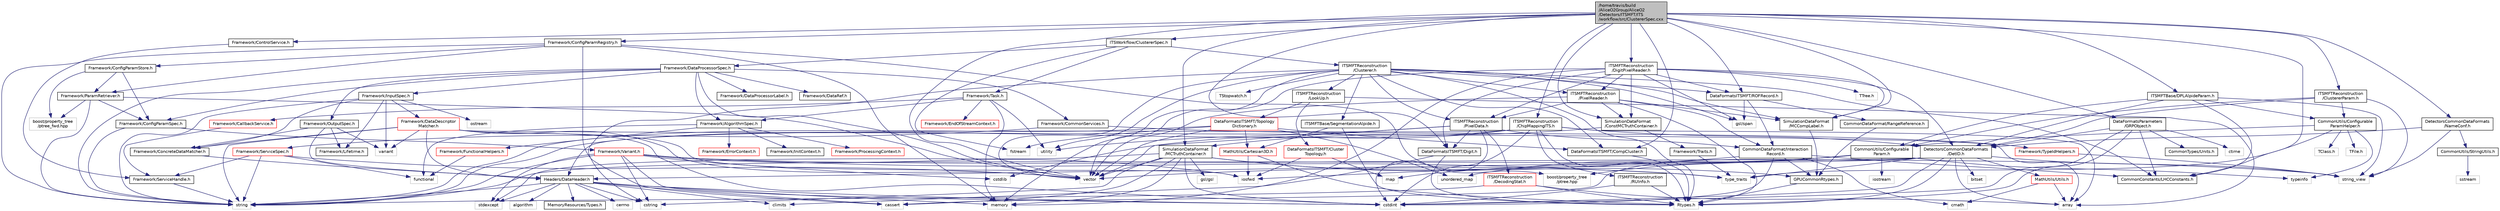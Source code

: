 digraph "/home/travis/build/AliceO2Group/AliceO2/Detectors/ITSMFT/ITS/workflow/src/ClustererSpec.cxx"
{
 // INTERACTIVE_SVG=YES
  bgcolor="transparent";
  edge [fontname="Helvetica",fontsize="10",labelfontname="Helvetica",labelfontsize="10"];
  node [fontname="Helvetica",fontsize="10",shape=record];
  Node0 [label="/home/travis/build\l/AliceO2Group/AliceO2\l/Detectors/ITSMFT/ITS\l/workflow/src/ClustererSpec.cxx",height=0.2,width=0.4,color="black", fillcolor="grey75", style="filled", fontcolor="black"];
  Node0 -> Node1 [color="midnightblue",fontsize="10",style="solid",fontname="Helvetica"];
  Node1 [label="vector",height=0.2,width=0.4,color="grey75"];
  Node0 -> Node2 [color="midnightblue",fontsize="10",style="solid",fontname="Helvetica"];
  Node2 [label="Framework/ControlService.h",height=0.2,width=0.4,color="black",URL="$d2/d43/ControlService_8h.html"];
  Node2 -> Node3 [color="midnightblue",fontsize="10",style="solid",fontname="Helvetica"];
  Node3 [label="Framework/ServiceHandle.h",height=0.2,width=0.4,color="black",URL="$d3/d28/ServiceHandle_8h.html"];
  Node3 -> Node4 [color="midnightblue",fontsize="10",style="solid",fontname="Helvetica"];
  Node4 [label="string",height=0.2,width=0.4,color="grey75"];
  Node0 -> Node5 [color="midnightblue",fontsize="10",style="solid",fontname="Helvetica"];
  Node5 [label="Framework/ConfigParamRegistry.h",height=0.2,width=0.4,color="black",URL="$de/dc6/ConfigParamRegistry_8h.html"];
  Node5 -> Node6 [color="midnightblue",fontsize="10",style="solid",fontname="Helvetica"];
  Node6 [label="Framework/ParamRetriever.h",height=0.2,width=0.4,color="black",URL="$df/d72/ParamRetriever_8h.html"];
  Node6 -> Node7 [color="midnightblue",fontsize="10",style="solid",fontname="Helvetica"];
  Node7 [label="Framework/ConfigParamSpec.h",height=0.2,width=0.4,color="black",URL="$d0/d1c/ConfigParamSpec_8h.html"];
  Node7 -> Node8 [color="midnightblue",fontsize="10",style="solid",fontname="Helvetica"];
  Node8 [label="Framework/Variant.h",height=0.2,width=0.4,color="red",URL="$de/d56/Variant_8h.html"];
  Node8 -> Node9 [color="midnightblue",fontsize="10",style="solid",fontname="Helvetica"];
  Node9 [label="type_traits",height=0.2,width=0.4,color="grey75"];
  Node8 -> Node10 [color="midnightblue",fontsize="10",style="solid",fontname="Helvetica"];
  Node10 [label="cstring",height=0.2,width=0.4,color="grey75"];
  Node8 -> Node11 [color="midnightblue",fontsize="10",style="solid",fontname="Helvetica"];
  Node11 [label="cstdint",height=0.2,width=0.4,color="grey75"];
  Node8 -> Node12 [color="midnightblue",fontsize="10",style="solid",fontname="Helvetica"];
  Node12 [label="cstdlib",height=0.2,width=0.4,color="grey75"];
  Node8 -> Node13 [color="midnightblue",fontsize="10",style="solid",fontname="Helvetica"];
  Node13 [label="stdexcept",height=0.2,width=0.4,color="grey75"];
  Node8 -> Node14 [color="midnightblue",fontsize="10",style="solid",fontname="Helvetica"];
  Node14 [label="iosfwd",height=0.2,width=0.4,color="grey75"];
  Node8 -> Node16 [color="midnightblue",fontsize="10",style="solid",fontname="Helvetica"];
  Node16 [label="string_view",height=0.2,width=0.4,color="grey75"];
  Node8 -> Node4 [color="midnightblue",fontsize="10",style="solid",fontname="Helvetica"];
  Node7 -> Node4 [color="midnightblue",fontsize="10",style="solid",fontname="Helvetica"];
  Node6 -> Node17 [color="midnightblue",fontsize="10",style="solid",fontname="Helvetica"];
  Node17 [label="boost/property_tree\l/ptree_fwd.hpp",height=0.2,width=0.4,color="grey75"];
  Node6 -> Node4 [color="midnightblue",fontsize="10",style="solid",fontname="Helvetica"];
  Node6 -> Node1 [color="midnightblue",fontsize="10",style="solid",fontname="Helvetica"];
  Node5 -> Node18 [color="midnightblue",fontsize="10",style="solid",fontname="Helvetica"];
  Node18 [label="Framework/ConfigParamStore.h",height=0.2,width=0.4,color="black",URL="$dd/daf/ConfigParamStore_8h.html"];
  Node18 -> Node6 [color="midnightblue",fontsize="10",style="solid",fontname="Helvetica"];
  Node18 -> Node7 [color="midnightblue",fontsize="10",style="solid",fontname="Helvetica"];
  Node18 -> Node17 [color="midnightblue",fontsize="10",style="solid",fontname="Helvetica"];
  Node5 -> Node19 [color="midnightblue",fontsize="10",style="solid",fontname="Helvetica"];
  Node19 [label="boost/property_tree\l/ptree.hpp",height=0.2,width=0.4,color="grey75"];
  Node5 -> Node20 [color="midnightblue",fontsize="10",style="solid",fontname="Helvetica"];
  Node20 [label="memory",height=0.2,width=0.4,color="grey75"];
  Node5 -> Node4 [color="midnightblue",fontsize="10",style="solid",fontname="Helvetica"];
  Node5 -> Node21 [color="midnightblue",fontsize="10",style="solid",fontname="Helvetica"];
  Node21 [label="cassert",height=0.2,width=0.4,color="grey75"];
  Node0 -> Node22 [color="midnightblue",fontsize="10",style="solid",fontname="Helvetica"];
  Node22 [label="ITSWorkflow/ClustererSpec.h",height=0.2,width=0.4,color="black",URL="$d4/dcc/ITSMFT_2ITS_2workflow_2include_2ITSWorkflow_2ClustererSpec_8h.html"];
  Node22 -> Node23 [color="midnightblue",fontsize="10",style="solid",fontname="Helvetica"];
  Node23 [label="fstream",height=0.2,width=0.4,color="grey75"];
  Node22 -> Node24 [color="midnightblue",fontsize="10",style="solid",fontname="Helvetica"];
  Node24 [label="ITSMFTReconstruction\l/Clusterer.h",height=0.2,width=0.4,color="black",URL="$d6/d04/ITSMFT_2common_2reconstruction_2include_2ITSMFTReconstruction_2Clusterer_8h.html"];
  Node24 -> Node25 [color="midnightblue",fontsize="10",style="solid",fontname="Helvetica"];
  Node25 [label="utility",height=0.2,width=0.4,color="grey75"];
  Node24 -> Node1 [color="midnightblue",fontsize="10",style="solid",fontname="Helvetica"];
  Node24 -> Node10 [color="midnightblue",fontsize="10",style="solid",fontname="Helvetica"];
  Node24 -> Node20 [color="midnightblue",fontsize="10",style="solid",fontname="Helvetica"];
  Node24 -> Node26 [color="midnightblue",fontsize="10",style="solid",fontname="Helvetica"];
  Node26 [label="gsl/span",height=0.2,width=0.4,color="grey75"];
  Node24 -> Node27 [color="midnightblue",fontsize="10",style="solid",fontname="Helvetica"];
  Node27 [label="ITSMFTBase/SegmentationAlpide.h",height=0.2,width=0.4,color="black",URL="$d3/dba/SegmentationAlpide_8h.html",tooltip="Definition of the SegmentationAlpide class. "];
  Node27 -> Node28 [color="midnightblue",fontsize="10",style="solid",fontname="Helvetica"];
  Node28 [label="Rtypes.h",height=0.2,width=0.4,color="grey75"];
  Node27 -> Node29 [color="midnightblue",fontsize="10",style="solid",fontname="Helvetica"];
  Node29 [label="MathUtils/Cartesian3D.h",height=0.2,width=0.4,color="red",URL="$dd/d76/Cartesian3D_8h.html"];
  Node29 -> Node28 [color="midnightblue",fontsize="10",style="solid",fontname="Helvetica"];
  Node29 -> Node14 [color="midnightblue",fontsize="10",style="solid",fontname="Helvetica"];
  Node24 -> Node39 [color="midnightblue",fontsize="10",style="solid",fontname="Helvetica"];
  Node39 [label="DataFormatsITSMFT/CompCluster.h",height=0.2,width=0.4,color="black",URL="$df/de4/CompCluster_8h.html",tooltip="Definition of the ITSMFT compact cluster. "];
  Node39 -> Node28 [color="midnightblue",fontsize="10",style="solid",fontname="Helvetica"];
  Node24 -> Node40 [color="midnightblue",fontsize="10",style="solid",fontname="Helvetica"];
  Node40 [label="DataFormatsITSMFT/ROFRecord.h",height=0.2,width=0.4,color="black",URL="$d0/dc6/ITSMFT_2common_2include_2DataFormatsITSMFT_2ROFRecord_8h.html"];
  Node40 -> Node41 [color="midnightblue",fontsize="10",style="solid",fontname="Helvetica"];
  Node41 [label="CommonDataFormat/RangeReference.h",height=0.2,width=0.4,color="black",URL="$de/d64/RangeReference_8h.html",tooltip="Class to refer to the 1st entry and N elements of some group in the continuous container. "];
  Node41 -> Node42 [color="midnightblue",fontsize="10",style="solid",fontname="Helvetica"];
  Node42 [label="GPUCommonRtypes.h",height=0.2,width=0.4,color="black",URL="$d2/d45/GPUCommonRtypes_8h.html"];
  Node42 -> Node28 [color="midnightblue",fontsize="10",style="solid",fontname="Helvetica"];
  Node40 -> Node43 [color="midnightblue",fontsize="10",style="solid",fontname="Helvetica"];
  Node43 [label="CommonDataFormat/Interaction\lRecord.h",height=0.2,width=0.4,color="black",URL="$d9/d80/InteractionRecord_8h.html"];
  Node43 -> Node42 [color="midnightblue",fontsize="10",style="solid",fontname="Helvetica"];
  Node43 -> Node14 [color="midnightblue",fontsize="10",style="solid",fontname="Helvetica"];
  Node43 -> Node11 [color="midnightblue",fontsize="10",style="solid",fontname="Helvetica"];
  Node43 -> Node44 [color="midnightblue",fontsize="10",style="solid",fontname="Helvetica"];
  Node44 [label="cmath",height=0.2,width=0.4,color="grey75"];
  Node43 -> Node45 [color="midnightblue",fontsize="10",style="solid",fontname="Helvetica"];
  Node45 [label="CommonConstants/LHCConstants.h",height=0.2,width=0.4,color="black",URL="$d4/dc6/LHCConstants_8h.html",tooltip="Header to collect LHC related constants. "];
  Node40 -> Node26 [color="midnightblue",fontsize="10",style="solid",fontname="Helvetica"];
  Node24 -> Node46 [color="midnightblue",fontsize="10",style="solid",fontname="Helvetica"];
  Node46 [label="ITSMFTReconstruction\l/PixelReader.h",height=0.2,width=0.4,color="black",URL="$df/d2e/PixelReader_8h.html",tooltip="Abstract class for Alpide data reader class. "];
  Node46 -> Node28 [color="midnightblue",fontsize="10",style="solid",fontname="Helvetica"];
  Node46 -> Node47 [color="midnightblue",fontsize="10",style="solid",fontname="Helvetica"];
  Node47 [label="ITSMFTReconstruction\l/PixelData.h",height=0.2,width=0.4,color="black",URL="$da/d8d/PixelData_8h.html",tooltip="Transient data classes for single pixel and set of pixels from current chip. "];
  Node47 -> Node48 [color="midnightblue",fontsize="10",style="solid",fontname="Helvetica"];
  Node48 [label="DataFormatsITSMFT/Digit.h",height=0.2,width=0.4,color="black",URL="$d3/d1e/DataFormats_2Detectors_2ITSMFT_2common_2include_2DataFormatsITSMFT_2Digit_8h.html"];
  Node48 -> Node28 [color="midnightblue",fontsize="10",style="solid",fontname="Helvetica"];
  Node48 -> Node49 [color="midnightblue",fontsize="10",style="solid",fontname="Helvetica"];
  Node49 [label="climits",height=0.2,width=0.4,color="grey75"];
  Node47 -> Node43 [color="midnightblue",fontsize="10",style="solid",fontname="Helvetica"];
  Node47 -> Node50 [color="midnightblue",fontsize="10",style="solid",fontname="Helvetica"];
  Node50 [label="ITSMFTReconstruction\l/DecodingStat.h",height=0.2,width=0.4,color="red",URL="$dc/dc5/DecodingStat_8h.html",tooltip="Alpide Chip and GBT link decoding statistics. "];
  Node50 -> Node4 [color="midnightblue",fontsize="10",style="solid",fontname="Helvetica"];
  Node50 -> Node51 [color="midnightblue",fontsize="10",style="solid",fontname="Helvetica"];
  Node51 [label="array",height=0.2,width=0.4,color="grey75"];
  Node50 -> Node28 [color="midnightblue",fontsize="10",style="solid",fontname="Helvetica"];
  Node47 -> Node1 [color="midnightblue",fontsize="10",style="solid",fontname="Helvetica"];
  Node47 -> Node25 [color="midnightblue",fontsize="10",style="solid",fontname="Helvetica"];
  Node47 -> Node11 [color="midnightblue",fontsize="10",style="solid",fontname="Helvetica"];
  Node46 -> Node53 [color="midnightblue",fontsize="10",style="solid",fontname="Helvetica"];
  Node53 [label="SimulationDataFormat\l/MCCompLabel.h",height=0.2,width=0.4,color="black",URL="$d7/dcd/MCCompLabel_8h.html"];
  Node53 -> Node42 [color="midnightblue",fontsize="10",style="solid",fontname="Helvetica"];
  Node46 -> Node54 [color="midnightblue",fontsize="10",style="solid",fontname="Helvetica"];
  Node54 [label="SimulationDataFormat\l/ConstMCTruthContainer.h",height=0.2,width=0.4,color="black",URL="$d1/da6/ConstMCTruthContainer_8h.html",tooltip="A const (ready only) version of MCTruthContainer. "];
  Node54 -> Node55 [color="midnightblue",fontsize="10",style="solid",fontname="Helvetica"];
  Node55 [label="SimulationDataFormat\l/MCTruthContainer.h",height=0.2,width=0.4,color="black",URL="$db/d14/MCTruthContainer_8h.html",tooltip="Definition of a container to keep Monte Carlo truth external to simulation objects. "];
  Node55 -> Node42 [color="midnightblue",fontsize="10",style="solid",fontname="Helvetica"];
  Node55 -> Node11 [color="midnightblue",fontsize="10",style="solid",fontname="Helvetica"];
  Node55 -> Node21 [color="midnightblue",fontsize="10",style="solid",fontname="Helvetica"];
  Node55 -> Node13 [color="midnightblue",fontsize="10",style="solid",fontname="Helvetica"];
  Node55 -> Node56 [color="midnightblue",fontsize="10",style="solid",fontname="Helvetica"];
  Node56 [label="gsl/gsl",height=0.2,width=0.4,color="grey75"];
  Node55 -> Node9 [color="midnightblue",fontsize="10",style="solid",fontname="Helvetica"];
  Node55 -> Node10 [color="midnightblue",fontsize="10",style="solid",fontname="Helvetica"];
  Node55 -> Node20 [color="midnightblue",fontsize="10",style="solid",fontname="Helvetica"];
  Node55 -> Node1 [color="midnightblue",fontsize="10",style="solid",fontname="Helvetica"];
  Node54 -> Node57 [color="midnightblue",fontsize="10",style="solid",fontname="Helvetica"];
  Node57 [label="Framework/Traits.h",height=0.2,width=0.4,color="black",URL="$db/d31/Traits_8h.html"];
  Node57 -> Node9 [color="midnightblue",fontsize="10",style="solid",fontname="Helvetica"];
  Node46 -> Node43 [color="midnightblue",fontsize="10",style="solid",fontname="Helvetica"];
  Node46 -> Node1 [color="midnightblue",fontsize="10",style="solid",fontname="Helvetica"];
  Node24 -> Node47 [color="midnightblue",fontsize="10",style="solid",fontname="Helvetica"];
  Node24 -> Node58 [color="midnightblue",fontsize="10",style="solid",fontname="Helvetica"];
  Node58 [label="ITSMFTReconstruction\l/LookUp.h",height=0.2,width=0.4,color="black",URL="$df/ddf/LookUp_8h.html",tooltip="Definition of the LookUp class. "];
  Node58 -> Node51 [color="midnightblue",fontsize="10",style="solid",fontname="Helvetica"];
  Node58 -> Node59 [color="midnightblue",fontsize="10",style="solid",fontname="Helvetica"];
  Node59 [label="DataFormatsITSMFT/Cluster\lTopology.h",height=0.2,width=0.4,color="red",URL="$d8/ddb/ClusterTopology_8h.html",tooltip="Definition of the ClusterTopology class. "];
  Node59 -> Node61 [color="midnightblue",fontsize="10",style="solid",fontname="Helvetica"];
  Node61 [label="map",height=0.2,width=0.4,color="grey75"];
  Node59 -> Node14 [color="midnightblue",fontsize="10",style="solid",fontname="Helvetica"];
  Node58 -> Node62 [color="midnightblue",fontsize="10",style="solid",fontname="Helvetica"];
  Node62 [label="DataFormatsITSMFT/Topology\lDictionary.h",height=0.2,width=0.4,color="red",URL="$d1/d08/TopologyDictionary_8h.html",tooltip="Definition of the ClusterTopology class. "];
  Node62 -> Node23 [color="midnightblue",fontsize="10",style="solid",fontname="Helvetica"];
  Node62 -> Node4 [color="midnightblue",fontsize="10",style="solid",fontname="Helvetica"];
  Node62 -> Node65 [color="midnightblue",fontsize="10",style="solid",fontname="Helvetica"];
  Node65 [label="unordered_map",height=0.2,width=0.4,color="grey75"];
  Node62 -> Node1 [color="midnightblue",fontsize="10",style="solid",fontname="Helvetica"];
  Node62 -> Node29 [color="midnightblue",fontsize="10",style="solid",fontname="Helvetica"];
  Node62 -> Node39 [color="midnightblue",fontsize="10",style="solid",fontname="Helvetica"];
  Node24 -> Node53 [color="midnightblue",fontsize="10",style="solid",fontname="Helvetica"];
  Node24 -> Node45 [color="midnightblue",fontsize="10",style="solid",fontname="Helvetica"];
  Node24 -> Node28 [color="midnightblue",fontsize="10",style="solid",fontname="Helvetica"];
  Node24 -> Node67 [color="midnightblue",fontsize="10",style="solid",fontname="Helvetica"];
  Node67 [label="TStopwatch.h",height=0.2,width=0.4,color="grey75"];
  Node22 -> Node68 [color="midnightblue",fontsize="10",style="solid",fontname="Helvetica"];
  Node68 [label="Framework/DataProcessorSpec.h",height=0.2,width=0.4,color="black",URL="$d0/df4/DataProcessorSpec_8h.html"];
  Node68 -> Node69 [color="midnightblue",fontsize="10",style="solid",fontname="Helvetica"];
  Node69 [label="Framework/AlgorithmSpec.h",height=0.2,width=0.4,color="black",URL="$d0/d14/AlgorithmSpec_8h.html"];
  Node69 -> Node70 [color="midnightblue",fontsize="10",style="solid",fontname="Helvetica"];
  Node70 [label="Framework/ProcessingContext.h",height=0.2,width=0.4,color="red",URL="$de/d6a/ProcessingContext_8h.html"];
  Node69 -> Node161 [color="midnightblue",fontsize="10",style="solid",fontname="Helvetica"];
  Node161 [label="Framework/ErrorContext.h",height=0.2,width=0.4,color="red",URL="$d7/dad/ErrorContext_8h.html"];
  Node69 -> Node162 [color="midnightblue",fontsize="10",style="solid",fontname="Helvetica"];
  Node162 [label="Framework/InitContext.h",height=0.2,width=0.4,color="black",URL="$d4/d2b/InitContext_8h.html"];
  Node69 -> Node163 [color="midnightblue",fontsize="10",style="solid",fontname="Helvetica"];
  Node163 [label="Framework/FunctionalHelpers.h",height=0.2,width=0.4,color="red",URL="$de/d9b/FunctionalHelpers_8h.html"];
  Node163 -> Node132 [color="midnightblue",fontsize="10",style="solid",fontname="Helvetica"];
  Node132 [label="functional",height=0.2,width=0.4,color="grey75"];
  Node69 -> Node132 [color="midnightblue",fontsize="10",style="solid",fontname="Helvetica"];
  Node68 -> Node7 [color="midnightblue",fontsize="10",style="solid",fontname="Helvetica"];
  Node68 -> Node165 [color="midnightblue",fontsize="10",style="solid",fontname="Helvetica"];
  Node165 [label="Framework/DataProcessorLabel.h",height=0.2,width=0.4,color="black",URL="$d1/df2/DataProcessorLabel_8h.html"];
  Node68 -> Node72 [color="midnightblue",fontsize="10",style="solid",fontname="Helvetica"];
  Node72 [label="Framework/DataRef.h",height=0.2,width=0.4,color="black",URL="$d5/dfb/DataRef_8h.html"];
  Node68 -> Node108 [color="midnightblue",fontsize="10",style="solid",fontname="Helvetica"];
  Node108 [label="Framework/InputSpec.h",height=0.2,width=0.4,color="black",URL="$d5/d3f/InputSpec_8h.html"];
  Node108 -> Node105 [color="midnightblue",fontsize="10",style="solid",fontname="Helvetica"];
  Node105 [label="Framework/Lifetime.h",height=0.2,width=0.4,color="black",URL="$dc/dca/Lifetime_8h.html"];
  Node108 -> Node106 [color="midnightblue",fontsize="10",style="solid",fontname="Helvetica"];
  Node106 [label="Framework/ConcreteDataMatcher.h",height=0.2,width=0.4,color="black",URL="$d0/d1b/ConcreteDataMatcher_8h.html"];
  Node106 -> Node102 [color="midnightblue",fontsize="10",style="solid",fontname="Helvetica"];
  Node102 [label="Headers/DataHeader.h",height=0.2,width=0.4,color="black",URL="$dc/dcd/DataHeader_8h.html"];
  Node102 -> Node11 [color="midnightblue",fontsize="10",style="solid",fontname="Helvetica"];
  Node102 -> Node20 [color="midnightblue",fontsize="10",style="solid",fontname="Helvetica"];
  Node102 -> Node21 [color="midnightblue",fontsize="10",style="solid",fontname="Helvetica"];
  Node102 -> Node10 [color="midnightblue",fontsize="10",style="solid",fontname="Helvetica"];
  Node102 -> Node103 [color="midnightblue",fontsize="10",style="solid",fontname="Helvetica"];
  Node103 [label="algorithm",height=0.2,width=0.4,color="grey75"];
  Node102 -> Node13 [color="midnightblue",fontsize="10",style="solid",fontname="Helvetica"];
  Node102 -> Node4 [color="midnightblue",fontsize="10",style="solid",fontname="Helvetica"];
  Node102 -> Node49 [color="midnightblue",fontsize="10",style="solid",fontname="Helvetica"];
  Node102 -> Node83 [color="midnightblue",fontsize="10",style="solid",fontname="Helvetica"];
  Node83 [label="MemoryResources/Types.h",height=0.2,width=0.4,color="black",URL="$d7/df8/Types_8h.html"];
  Node102 -> Node104 [color="midnightblue",fontsize="10",style="solid",fontname="Helvetica"];
  Node104 [label="cerrno",height=0.2,width=0.4,color="grey75"];
  Node108 -> Node109 [color="midnightblue",fontsize="10",style="solid",fontname="Helvetica"];
  Node109 [label="Framework/DataDescriptor\lMatcher.h",height=0.2,width=0.4,color="red",URL="$d3/da3/DataDescriptorMatcher_8h.html"];
  Node109 -> Node106 [color="midnightblue",fontsize="10",style="solid",fontname="Helvetica"];
  Node109 -> Node102 [color="midnightblue",fontsize="10",style="solid",fontname="Helvetica"];
  Node109 -> Node51 [color="midnightblue",fontsize="10",style="solid",fontname="Helvetica"];
  Node109 -> Node11 [color="midnightblue",fontsize="10",style="solid",fontname="Helvetica"];
  Node109 -> Node14 [color="midnightblue",fontsize="10",style="solid",fontname="Helvetica"];
  Node109 -> Node4 [color="midnightblue",fontsize="10",style="solid",fontname="Helvetica"];
  Node109 -> Node107 [color="midnightblue",fontsize="10",style="solid",fontname="Helvetica"];
  Node107 [label="variant",height=0.2,width=0.4,color="grey75"];
  Node109 -> Node1 [color="midnightblue",fontsize="10",style="solid",fontname="Helvetica"];
  Node108 -> Node4 [color="midnightblue",fontsize="10",style="solid",fontname="Helvetica"];
  Node108 -> Node124 [color="midnightblue",fontsize="10",style="solid",fontname="Helvetica"];
  Node124 [label="ostream",height=0.2,width=0.4,color="grey75"];
  Node108 -> Node107 [color="midnightblue",fontsize="10",style="solid",fontname="Helvetica"];
  Node68 -> Node101 [color="midnightblue",fontsize="10",style="solid",fontname="Helvetica"];
  Node101 [label="Framework/OutputSpec.h",height=0.2,width=0.4,color="black",URL="$db/d2d/OutputSpec_8h.html"];
  Node101 -> Node102 [color="midnightblue",fontsize="10",style="solid",fontname="Helvetica"];
  Node101 -> Node105 [color="midnightblue",fontsize="10",style="solid",fontname="Helvetica"];
  Node101 -> Node106 [color="midnightblue",fontsize="10",style="solid",fontname="Helvetica"];
  Node101 -> Node107 [color="midnightblue",fontsize="10",style="solid",fontname="Helvetica"];
  Node68 -> Node166 [color="midnightblue",fontsize="10",style="solid",fontname="Helvetica"];
  Node166 [label="Framework/CommonServices.h",height=0.2,width=0.4,color="black",URL="$d8/d02/CommonServices_8h.html"];
  Node166 -> Node152 [color="midnightblue",fontsize="10",style="solid",fontname="Helvetica"];
  Node152 [label="Framework/ServiceSpec.h",height=0.2,width=0.4,color="red",URL="$d4/d61/ServiceSpec_8h.html"];
  Node152 -> Node3 [color="midnightblue",fontsize="10",style="solid",fontname="Helvetica"];
  Node152 -> Node132 [color="midnightblue",fontsize="10",style="solid",fontname="Helvetica"];
  Node152 -> Node4 [color="midnightblue",fontsize="10",style="solid",fontname="Helvetica"];
  Node152 -> Node1 [color="midnightblue",fontsize="10",style="solid",fontname="Helvetica"];
  Node166 -> Node155 [color="midnightblue",fontsize="10",style="solid",fontname="Helvetica"];
  Node155 [label="Framework/TypeIdHelpers.h",height=0.2,width=0.4,color="red",URL="$d2/d9a/TypeIdHelpers_8h.html"];
  Node155 -> Node16 [color="midnightblue",fontsize="10",style="solid",fontname="Helvetica"];
  Node68 -> Node4 [color="midnightblue",fontsize="10",style="solid",fontname="Helvetica"];
  Node68 -> Node1 [color="midnightblue",fontsize="10",style="solid",fontname="Helvetica"];
  Node22 -> Node167 [color="midnightblue",fontsize="10",style="solid",fontname="Helvetica"];
  Node167 [label="Framework/Task.h",height=0.2,width=0.4,color="black",URL="$df/d4f/Task_8h.html"];
  Node167 -> Node69 [color="midnightblue",fontsize="10",style="solid",fontname="Helvetica"];
  Node167 -> Node168 [color="midnightblue",fontsize="10",style="solid",fontname="Helvetica"];
  Node168 [label="Framework/CallbackService.h",height=0.2,width=0.4,color="red",URL="$d9/d7f/CallbackService_8h.html"];
  Node168 -> Node3 [color="midnightblue",fontsize="10",style="solid",fontname="Helvetica"];
  Node167 -> Node171 [color="midnightblue",fontsize="10",style="solid",fontname="Helvetica"];
  Node171 [label="Framework/EndOfStreamContext.h",height=0.2,width=0.4,color="red",URL="$d0/d77/EndOfStreamContext_8h.html"];
  Node167 -> Node25 [color="midnightblue",fontsize="10",style="solid",fontname="Helvetica"];
  Node167 -> Node20 [color="midnightblue",fontsize="10",style="solid",fontname="Helvetica"];
  Node0 -> Node48 [color="midnightblue",fontsize="10",style="solid",fontname="Helvetica"];
  Node0 -> Node172 [color="midnightblue",fontsize="10",style="solid",fontname="Helvetica"];
  Node172 [label="ITSMFTReconstruction\l/ChipMappingITS.h",height=0.2,width=0.4,color="black",URL="$d3/d57/ChipMappingITS_8h.html"];
  Node172 -> Node28 [color="midnightblue",fontsize="10",style="solid",fontname="Helvetica"];
  Node172 -> Node51 [color="midnightblue",fontsize="10",style="solid",fontname="Helvetica"];
  Node172 -> Node12 [color="midnightblue",fontsize="10",style="solid",fontname="Helvetica"];
  Node172 -> Node11 [color="midnightblue",fontsize="10",style="solid",fontname="Helvetica"];
  Node172 -> Node4 [color="midnightblue",fontsize="10",style="solid",fontname="Helvetica"];
  Node172 -> Node102 [color="midnightblue",fontsize="10",style="solid",fontname="Helvetica"];
  Node172 -> Node173 [color="midnightblue",fontsize="10",style="solid",fontname="Helvetica"];
  Node173 [label="ITSMFTReconstruction\l/RUInfo.h",height=0.2,width=0.4,color="black",URL="$dc/dd8/RUInfo_8h.html"];
  Node173 -> Node28 [color="midnightblue",fontsize="10",style="solid",fontname="Helvetica"];
  Node173 -> Node11 [color="midnightblue",fontsize="10",style="solid",fontname="Helvetica"];
  Node172 -> Node174 [color="midnightblue",fontsize="10",style="solid",fontname="Helvetica"];
  Node174 [label="DetectorsCommonDataFormats\l/DetID.h",height=0.2,width=0.4,color="black",URL="$d6/d31/DetID_8h.html"];
  Node174 -> Node28 [color="midnightblue",fontsize="10",style="solid",fontname="Helvetica"];
  Node174 -> Node51 [color="midnightblue",fontsize="10",style="solid",fontname="Helvetica"];
  Node174 -> Node175 [color="midnightblue",fontsize="10",style="solid",fontname="Helvetica"];
  Node175 [label="bitset",height=0.2,width=0.4,color="grey75"];
  Node174 -> Node21 [color="midnightblue",fontsize="10",style="solid",fontname="Helvetica"];
  Node174 -> Node11 [color="midnightblue",fontsize="10",style="solid",fontname="Helvetica"];
  Node174 -> Node16 [color="midnightblue",fontsize="10",style="solid",fontname="Helvetica"];
  Node174 -> Node4 [color="midnightblue",fontsize="10",style="solid",fontname="Helvetica"];
  Node174 -> Node9 [color="midnightblue",fontsize="10",style="solid",fontname="Helvetica"];
  Node174 -> Node176 [color="midnightblue",fontsize="10",style="solid",fontname="Helvetica"];
  Node176 [label="MathUtils/Utils.h",height=0.2,width=0.4,color="red",URL="$d9/d52/Common_2MathUtils_2include_2MathUtils_2Utils_8h.html"];
  Node176 -> Node51 [color="midnightblue",fontsize="10",style="solid",fontname="Helvetica"];
  Node176 -> Node44 [color="midnightblue",fontsize="10",style="solid",fontname="Helvetica"];
  Node174 -> Node102 [color="midnightblue",fontsize="10",style="solid",fontname="Helvetica"];
  Node0 -> Node182 [color="midnightblue",fontsize="10",style="solid",fontname="Helvetica"];
  Node182 [label="ITSMFTReconstruction\l/ClustererParam.h",height=0.2,width=0.4,color="black",URL="$da/d0b/ClustererParam_8h.html",tooltip="Definition of the ITS/MFT clusterer settings. "];
  Node182 -> Node174 [color="midnightblue",fontsize="10",style="solid",fontname="Helvetica"];
  Node182 -> Node183 [color="midnightblue",fontsize="10",style="solid",fontname="Helvetica"];
  Node183 [label="CommonUtils/Configurable\lParam.h",height=0.2,width=0.4,color="black",URL="$db/d2c/ConfigurableParam_8h.html"];
  Node183 -> Node1 [color="midnightblue",fontsize="10",style="solid",fontname="Helvetica"];
  Node183 -> Node61 [color="midnightblue",fontsize="10",style="solid",fontname="Helvetica"];
  Node183 -> Node65 [color="midnightblue",fontsize="10",style="solid",fontname="Helvetica"];
  Node183 -> Node19 [color="midnightblue",fontsize="10",style="solid",fontname="Helvetica"];
  Node183 -> Node157 [color="midnightblue",fontsize="10",style="solid",fontname="Helvetica"];
  Node157 [label="typeinfo",height=0.2,width=0.4,color="grey75"];
  Node183 -> Node184 [color="midnightblue",fontsize="10",style="solid",fontname="Helvetica"];
  Node184 [label="iostream",height=0.2,width=0.4,color="grey75"];
  Node182 -> Node185 [color="midnightblue",fontsize="10",style="solid",fontname="Helvetica"];
  Node185 [label="CommonUtils/Configurable\lParamHelper.h",height=0.2,width=0.4,color="black",URL="$da/d6b/ConfigurableParamHelper_8h.html"];
  Node185 -> Node183 [color="midnightblue",fontsize="10",style="solid",fontname="Helvetica"];
  Node185 -> Node84 [color="midnightblue",fontsize="10",style="solid",fontname="Helvetica"];
  Node84 [label="TClass.h",height=0.2,width=0.4,color="grey75"];
  Node185 -> Node9 [color="midnightblue",fontsize="10",style="solid",fontname="Helvetica"];
  Node185 -> Node157 [color="midnightblue",fontsize="10",style="solid",fontname="Helvetica"];
  Node185 -> Node186 [color="midnightblue",fontsize="10",style="solid",fontname="Helvetica"];
  Node186 [label="TFile.h",height=0.2,width=0.4,color="grey75"];
  Node182 -> Node16 [color="midnightblue",fontsize="10",style="solid",fontname="Helvetica"];
  Node0 -> Node39 [color="midnightblue",fontsize="10",style="solid",fontname="Helvetica"];
  Node0 -> Node53 [color="midnightblue",fontsize="10",style="solid",fontname="Helvetica"];
  Node0 -> Node54 [color="midnightblue",fontsize="10",style="solid",fontname="Helvetica"];
  Node0 -> Node55 [color="midnightblue",fontsize="10",style="solid",fontname="Helvetica"];
  Node0 -> Node40 [color="midnightblue",fontsize="10",style="solid",fontname="Helvetica"];
  Node0 -> Node187 [color="midnightblue",fontsize="10",style="solid",fontname="Helvetica"];
  Node187 [label="DataFormatsParameters\l/GRPObject.h",height=0.2,width=0.4,color="black",URL="$de/d28/GRPObject_8h.html",tooltip="Header of the General Run Parameters object. "];
  Node187 -> Node28 [color="midnightblue",fontsize="10",style="solid",fontname="Helvetica"];
  Node187 -> Node11 [color="midnightblue",fontsize="10",style="solid",fontname="Helvetica"];
  Node187 -> Node188 [color="midnightblue",fontsize="10",style="solid",fontname="Helvetica"];
  Node188 [label="ctime",height=0.2,width=0.4,color="grey75"];
  Node187 -> Node45 [color="midnightblue",fontsize="10",style="solid",fontname="Helvetica"];
  Node187 -> Node189 [color="midnightblue",fontsize="10",style="solid",fontname="Helvetica"];
  Node189 [label="CommonTypes/Units.h",height=0.2,width=0.4,color="black",URL="$da/d58/Units_8h.html",tooltip="Header to collect definitions for different units. "];
  Node187 -> Node174 [color="midnightblue",fontsize="10",style="solid",fontname="Helvetica"];
  Node0 -> Node190 [color="midnightblue",fontsize="10",style="solid",fontname="Helvetica"];
  Node190 [label="ITSMFTReconstruction\l/DigitPixelReader.h",height=0.2,width=0.4,color="black",URL="$d4/d75/DigitPixelReader_8h.html",tooltip="Definition of the Alpide pixel reader for MC digits processing. "];
  Node190 -> Node46 [color="midnightblue",fontsize="10",style="solid",fontname="Helvetica"];
  Node190 -> Node47 [color="midnightblue",fontsize="10",style="solid",fontname="Helvetica"];
  Node190 -> Node40 [color="midnightblue",fontsize="10",style="solid",fontname="Helvetica"];
  Node190 -> Node48 [color="midnightblue",fontsize="10",style="solid",fontname="Helvetica"];
  Node190 -> Node174 [color="midnightblue",fontsize="10",style="solid",fontname="Helvetica"];
  Node190 -> Node54 [color="midnightblue",fontsize="10",style="solid",fontname="Helvetica"];
  Node190 -> Node53 [color="midnightblue",fontsize="10",style="solid",fontname="Helvetica"];
  Node190 -> Node191 [color="midnightblue",fontsize="10",style="solid",fontname="Helvetica"];
  Node191 [label="TTree.h",height=0.2,width=0.4,color="grey75"];
  Node190 -> Node1 [color="midnightblue",fontsize="10",style="solid",fontname="Helvetica"];
  Node190 -> Node20 [color="midnightblue",fontsize="10",style="solid",fontname="Helvetica"];
  Node190 -> Node26 [color="midnightblue",fontsize="10",style="solid",fontname="Helvetica"];
  Node0 -> Node192 [color="midnightblue",fontsize="10",style="solid",fontname="Helvetica"];
  Node192 [label="ITSMFTBase/DPLAlpideParam.h",height=0.2,width=0.4,color="black",URL="$d4/d35/DPLAlpideParam_8h.html"];
  Node192 -> Node174 [color="midnightblue",fontsize="10",style="solid",fontname="Helvetica"];
  Node192 -> Node183 [color="midnightblue",fontsize="10",style="solid",fontname="Helvetica"];
  Node192 -> Node185 [color="midnightblue",fontsize="10",style="solid",fontname="Helvetica"];
  Node192 -> Node45 [color="midnightblue",fontsize="10",style="solid",fontname="Helvetica"];
  Node192 -> Node16 [color="midnightblue",fontsize="10",style="solid",fontname="Helvetica"];
  Node0 -> Node45 [color="midnightblue",fontsize="10",style="solid",fontname="Helvetica"];
  Node0 -> Node193 [color="midnightblue",fontsize="10",style="solid",fontname="Helvetica"];
  Node193 [label="DetectorsCommonDataFormats\l/NameConf.h",height=0.2,width=0.4,color="black",URL="$d7/d61/NameConf_8h.html",tooltip="Definition of the Names Generator class. "];
  Node193 -> Node174 [color="midnightblue",fontsize="10",style="solid",fontname="Helvetica"];
  Node193 -> Node194 [color="midnightblue",fontsize="10",style="solid",fontname="Helvetica"];
  Node194 [label="CommonUtils/StringUtils.h",height=0.2,width=0.4,color="black",URL="$d1/d1e/Common_2Utils_2include_2CommonUtils_2StringUtils_8h.html"];
  Node194 -> Node128 [color="midnightblue",fontsize="10",style="solid",fontname="Helvetica"];
  Node128 [label="sstream",height=0.2,width=0.4,color="grey75"];
  Node193 -> Node16 [color="midnightblue",fontsize="10",style="solid",fontname="Helvetica"];
}
